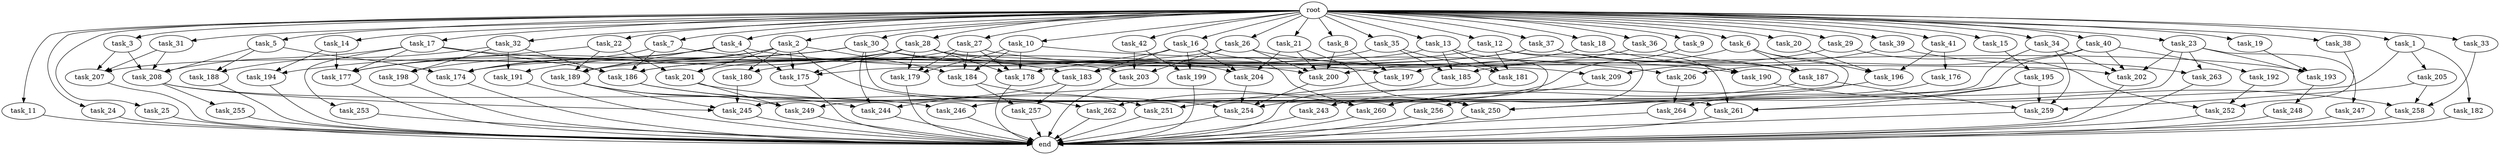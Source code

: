 digraph G {
  root [size="0.000000"];
  task_1 [size="1.024000"];
  task_2 [size="1.024000"];
  task_3 [size="1.024000"];
  task_4 [size="1.024000"];
  task_5 [size="1.024000"];
  task_6 [size="1.024000"];
  task_7 [size="1.024000"];
  task_8 [size="1.024000"];
  task_9 [size="1.024000"];
  task_10 [size="1.024000"];
  task_11 [size="1.024000"];
  task_12 [size="1.024000"];
  task_13 [size="1.024000"];
  task_14 [size="1.024000"];
  task_15 [size="1.024000"];
  task_16 [size="1.024000"];
  task_17 [size="1.024000"];
  task_18 [size="1.024000"];
  task_19 [size="1.024000"];
  task_20 [size="1.024000"];
  task_21 [size="1.024000"];
  task_22 [size="1.024000"];
  task_23 [size="1.024000"];
  task_24 [size="1.024000"];
  task_25 [size="1.024000"];
  task_26 [size="1.024000"];
  task_27 [size="1.024000"];
  task_28 [size="1.024000"];
  task_29 [size="1.024000"];
  task_30 [size="1.024000"];
  task_31 [size="1.024000"];
  task_32 [size="1.024000"];
  task_33 [size="1.024000"];
  task_34 [size="1.024000"];
  task_35 [size="1.024000"];
  task_36 [size="1.024000"];
  task_37 [size="1.024000"];
  task_38 [size="1.024000"];
  task_39 [size="1.024000"];
  task_40 [size="1.024000"];
  task_41 [size="1.024000"];
  task_42 [size="1.024000"];
  task_174 [size="1047972020.224000"];
  task_175 [size="609885356.032000"];
  task_176 [size="858993459.200000"];
  task_177 [size="1005022347.264000"];
  task_178 [size="979252543.488000"];
  task_179 [size="764504178.688000"];
  task_180 [size="386547056.640000"];
  task_181 [size="1185410973.696000"];
  task_182 [size="34359738.368000"];
  task_183 [size="1082331758.592000"];
  task_184 [size="420906795.008000"];
  task_185 [size="670014898.176000"];
  task_186 [size="1305670057.984000"];
  task_187 [size="1194000908.288000"];
  task_188 [size="1554778161.152000"];
  task_189 [size="1357209665.536000"];
  task_190 [size="850403524.608000"];
  task_191 [size="1245540515.840000"];
  task_192 [size="214748364.800000"];
  task_193 [size="592705486.848000"];
  task_194 [size="1005022347.264000"];
  task_195 [size="309237645.312000"];
  task_196 [size="1769526525.952000"];
  task_197 [size="1151051235.328000"];
  task_198 [size="1116691496.960000"];
  task_199 [size="446676598.784000"];
  task_200 [size="1030792151.040000"];
  task_201 [size="807453851.648000"];
  task_202 [size="1194000908.288000"];
  task_203 [size="764504178.688000"];
  task_204 [size="807453851.648000"];
  task_205 [size="34359738.368000"];
  task_206 [size="523986010.112000"];
  task_207 [size="1417339207.680000"];
  task_208 [size="1889785610.240000"];
  task_209 [size="1245540515.840000"];
  task_243 [size="635655159.808000"];
  task_244 [size="1185410973.696000"];
  task_245 [size="850403524.608000"];
  task_246 [size="292057776.128000"];
  task_247 [size="137438953.472000"];
  task_248 [size="309237645.312000"];
  task_249 [size="901943132.160000"];
  task_250 [size="1709396983.808000"];
  task_251 [size="773094113.280000"];
  task_252 [size="1589137899.520000"];
  task_253 [size="34359738.368000"];
  task_254 [size="1709396983.808000"];
  task_255 [size="77309411.328000"];
  task_256 [size="549755813.888000"];
  task_257 [size="1116691496.960000"];
  task_258 [size="661424963.584000"];
  task_259 [size="1778116460.544000"];
  task_260 [size="1494648619.008000"];
  task_261 [size="1992864825.344000"];
  task_262 [size="111669149.696000"];
  task_263 [size="833223655.424000"];
  task_264 [size="833223655.424000"];
  end [size="0.000000"];

  root -> task_1 [size="1.000000"];
  root -> task_2 [size="1.000000"];
  root -> task_3 [size="1.000000"];
  root -> task_4 [size="1.000000"];
  root -> task_5 [size="1.000000"];
  root -> task_6 [size="1.000000"];
  root -> task_7 [size="1.000000"];
  root -> task_8 [size="1.000000"];
  root -> task_9 [size="1.000000"];
  root -> task_10 [size="1.000000"];
  root -> task_11 [size="1.000000"];
  root -> task_12 [size="1.000000"];
  root -> task_13 [size="1.000000"];
  root -> task_14 [size="1.000000"];
  root -> task_15 [size="1.000000"];
  root -> task_16 [size="1.000000"];
  root -> task_17 [size="1.000000"];
  root -> task_18 [size="1.000000"];
  root -> task_19 [size="1.000000"];
  root -> task_20 [size="1.000000"];
  root -> task_21 [size="1.000000"];
  root -> task_22 [size="1.000000"];
  root -> task_23 [size="1.000000"];
  root -> task_24 [size="1.000000"];
  root -> task_25 [size="1.000000"];
  root -> task_26 [size="1.000000"];
  root -> task_27 [size="1.000000"];
  root -> task_28 [size="1.000000"];
  root -> task_29 [size="1.000000"];
  root -> task_30 [size="1.000000"];
  root -> task_31 [size="1.000000"];
  root -> task_32 [size="1.000000"];
  root -> task_33 [size="1.000000"];
  root -> task_34 [size="1.000000"];
  root -> task_35 [size="1.000000"];
  root -> task_36 [size="1.000000"];
  root -> task_37 [size="1.000000"];
  root -> task_38 [size="1.000000"];
  root -> task_39 [size="1.000000"];
  root -> task_40 [size="1.000000"];
  root -> task_41 [size="1.000000"];
  root -> task_42 [size="1.000000"];
  task_1 -> task_182 [size="33554432.000000"];
  task_1 -> task_205 [size="33554432.000000"];
  task_1 -> task_261 [size="33554432.000000"];
  task_2 -> task_174 [size="75497472.000000"];
  task_2 -> task_175 [size="75497472.000000"];
  task_2 -> task_180 [size="75497472.000000"];
  task_2 -> task_184 [size="75497472.000000"];
  task_2 -> task_189 [size="75497472.000000"];
  task_2 -> task_201 [size="75497472.000000"];
  task_2 -> task_250 [size="75497472.000000"];
  task_3 -> task_207 [size="838860800.000000"];
  task_3 -> task_208 [size="838860800.000000"];
  task_4 -> task_174 [size="33554432.000000"];
  task_4 -> task_175 [size="33554432.000000"];
  task_4 -> task_177 [size="33554432.000000"];
  task_4 -> task_189 [size="33554432.000000"];
  task_4 -> task_197 [size="33554432.000000"];
  task_5 -> task_174 [size="838860800.000000"];
  task_5 -> task_188 [size="838860800.000000"];
  task_5 -> task_208 [size="838860800.000000"];
  task_6 -> task_187 [size="679477248.000000"];
  task_6 -> task_196 [size="679477248.000000"];
  task_6 -> task_197 [size="679477248.000000"];
  task_6 -> task_250 [size="679477248.000000"];
  task_7 -> task_177 [size="75497472.000000"];
  task_7 -> task_183 [size="75497472.000000"];
  task_7 -> task_186 [size="75497472.000000"];
  task_8 -> task_197 [size="411041792.000000"];
  task_8 -> task_200 [size="411041792.000000"];
  task_9 -> task_254 [size="838860800.000000"];
  task_10 -> task_178 [size="301989888.000000"];
  task_10 -> task_179 [size="301989888.000000"];
  task_10 -> task_184 [size="301989888.000000"];
  task_10 -> task_206 [size="301989888.000000"];
  task_11 -> end [size="1.000000"];
  task_12 -> task_181 [size="536870912.000000"];
  task_12 -> task_189 [size="536870912.000000"];
  task_12 -> task_256 [size="536870912.000000"];
  task_12 -> task_261 [size="536870912.000000"];
  task_13 -> task_181 [size="411041792.000000"];
  task_13 -> task_185 [size="411041792.000000"];
  task_13 -> task_186 [size="411041792.000000"];
  task_13 -> task_243 [size="411041792.000000"];
  task_14 -> task_177 [size="301989888.000000"];
  task_14 -> task_194 [size="301989888.000000"];
  task_15 -> task_195 [size="301989888.000000"];
  task_16 -> task_180 [size="301989888.000000"];
  task_16 -> task_183 [size="301989888.000000"];
  task_16 -> task_199 [size="301989888.000000"];
  task_16 -> task_204 [size="301989888.000000"];
  task_16 -> task_260 [size="301989888.000000"];
  task_17 -> task_177 [size="33554432.000000"];
  task_17 -> task_186 [size="33554432.000000"];
  task_17 -> task_200 [size="33554432.000000"];
  task_17 -> task_208 [size="33554432.000000"];
  task_17 -> task_253 [size="33554432.000000"];
  task_18 -> task_183 [size="679477248.000000"];
  task_18 -> task_190 [size="679477248.000000"];
  task_19 -> task_193 [size="411041792.000000"];
  task_20 -> task_196 [size="209715200.000000"];
  task_21 -> task_200 [size="75497472.000000"];
  task_21 -> task_204 [size="75497472.000000"];
  task_21 -> task_250 [size="75497472.000000"];
  task_22 -> task_189 [size="679477248.000000"];
  task_22 -> task_194 [size="679477248.000000"];
  task_22 -> task_201 [size="679477248.000000"];
  task_23 -> task_193 [size="134217728.000000"];
  task_23 -> task_202 [size="134217728.000000"];
  task_23 -> task_247 [size="134217728.000000"];
  task_23 -> task_249 [size="134217728.000000"];
  task_23 -> task_263 [size="134217728.000000"];
  task_24 -> end [size="1.000000"];
  task_25 -> end [size="1.000000"];
  task_26 -> task_174 [size="75497472.000000"];
  task_26 -> task_190 [size="75497472.000000"];
  task_26 -> task_200 [size="75497472.000000"];
  task_26 -> task_203 [size="75497472.000000"];
  task_27 -> task_178 [size="33554432.000000"];
  task_27 -> task_179 [size="33554432.000000"];
  task_27 -> task_184 [size="33554432.000000"];
  task_27 -> task_193 [size="33554432.000000"];
  task_27 -> task_201 [size="33554432.000000"];
  task_28 -> task_175 [size="411041792.000000"];
  task_28 -> task_178 [size="411041792.000000"];
  task_28 -> task_179 [size="411041792.000000"];
  task_28 -> task_198 [size="411041792.000000"];
  task_28 -> task_202 [size="411041792.000000"];
  task_28 -> task_204 [size="411041792.000000"];
  task_28 -> task_207 [size="411041792.000000"];
  task_29 -> task_185 [size="33554432.000000"];
  task_29 -> task_252 [size="33554432.000000"];
  task_30 -> task_177 [size="536870912.000000"];
  task_30 -> task_191 [size="536870912.000000"];
  task_30 -> task_203 [size="536870912.000000"];
  task_30 -> task_209 [size="536870912.000000"];
  task_30 -> task_244 [size="536870912.000000"];
  task_30 -> task_261 [size="536870912.000000"];
  task_31 -> task_207 [size="134217728.000000"];
  task_31 -> task_208 [size="134217728.000000"];
  task_32 -> task_186 [size="679477248.000000"];
  task_32 -> task_188 [size="679477248.000000"];
  task_32 -> task_191 [size="679477248.000000"];
  task_32 -> task_198 [size="679477248.000000"];
  task_33 -> task_258 [size="33554432.000000"];
  task_34 -> task_202 [size="411041792.000000"];
  task_34 -> task_245 [size="411041792.000000"];
  task_34 -> task_259 [size="411041792.000000"];
  task_35 -> task_178 [size="209715200.000000"];
  task_35 -> task_181 [size="209715200.000000"];
  task_35 -> task_185 [size="209715200.000000"];
  task_36 -> task_187 [size="411041792.000000"];
  task_36 -> task_200 [size="411041792.000000"];
  task_37 -> task_175 [size="75497472.000000"];
  task_37 -> task_186 [size="75497472.000000"];
  task_37 -> task_187 [size="75497472.000000"];
  task_37 -> task_190 [size="75497472.000000"];
  task_38 -> task_252 [size="838860800.000000"];
  task_39 -> task_209 [size="679477248.000000"];
  task_39 -> task_263 [size="679477248.000000"];
  task_40 -> task_192 [size="209715200.000000"];
  task_40 -> task_202 [size="209715200.000000"];
  task_40 -> task_206 [size="209715200.000000"];
  task_40 -> task_246 [size="209715200.000000"];
  task_41 -> task_176 [size="838860800.000000"];
  task_41 -> task_196 [size="838860800.000000"];
  task_42 -> task_199 [size="134217728.000000"];
  task_42 -> task_203 [size="134217728.000000"];
  task_174 -> end [size="1.000000"];
  task_175 -> end [size="1.000000"];
  task_176 -> task_264 [size="679477248.000000"];
  task_177 -> end [size="1.000000"];
  task_178 -> end [size="1.000000"];
  task_179 -> end [size="1.000000"];
  task_180 -> task_245 [size="134217728.000000"];
  task_181 -> end [size="1.000000"];
  task_182 -> end [size="1.000000"];
  task_183 -> task_244 [size="411041792.000000"];
  task_183 -> task_257 [size="411041792.000000"];
  task_184 -> task_251 [size="679477248.000000"];
  task_184 -> task_257 [size="679477248.000000"];
  task_185 -> task_262 [size="33554432.000000"];
  task_186 -> task_254 [size="75497472.000000"];
  task_186 -> task_262 [size="75497472.000000"];
  task_187 -> task_259 [size="411041792.000000"];
  task_187 -> task_260 [size="411041792.000000"];
  task_188 -> end [size="1.000000"];
  task_189 -> task_244 [size="209715200.000000"];
  task_189 -> task_245 [size="209715200.000000"];
  task_189 -> task_249 [size="209715200.000000"];
  task_190 -> task_258 [size="536870912.000000"];
  task_191 -> end [size="1.000000"];
  task_192 -> task_252 [size="679477248.000000"];
  task_193 -> task_248 [size="301989888.000000"];
  task_194 -> end [size="1.000000"];
  task_195 -> task_250 [size="838860800.000000"];
  task_195 -> task_259 [size="838860800.000000"];
  task_195 -> task_261 [size="838860800.000000"];
  task_196 -> task_260 [size="209715200.000000"];
  task_197 -> task_251 [size="75497472.000000"];
  task_198 -> end [size="1.000000"];
  task_199 -> end [size="1.000000"];
  task_200 -> task_254 [size="679477248.000000"];
  task_201 -> task_249 [size="536870912.000000"];
  task_201 -> task_260 [size="536870912.000000"];
  task_202 -> end [size="1.000000"];
  task_203 -> end [size="1.000000"];
  task_204 -> task_254 [size="75497472.000000"];
  task_205 -> task_258 [size="75497472.000000"];
  task_205 -> task_259 [size="75497472.000000"];
  task_206 -> task_264 [size="134217728.000000"];
  task_207 -> end [size="1.000000"];
  task_208 -> task_245 [size="75497472.000000"];
  task_208 -> task_246 [size="75497472.000000"];
  task_208 -> task_255 [size="75497472.000000"];
  task_209 -> task_243 [size="209715200.000000"];
  task_243 -> end [size="1.000000"];
  task_244 -> end [size="1.000000"];
  task_245 -> end [size="1.000000"];
  task_246 -> end [size="1.000000"];
  task_247 -> end [size="1.000000"];
  task_248 -> end [size="1.000000"];
  task_249 -> end [size="1.000000"];
  task_250 -> end [size="1.000000"];
  task_251 -> end [size="1.000000"];
  task_252 -> end [size="1.000000"];
  task_253 -> end [size="1.000000"];
  task_254 -> end [size="1.000000"];
  task_255 -> end [size="1.000000"];
  task_256 -> end [size="1.000000"];
  task_257 -> end [size="1.000000"];
  task_258 -> end [size="1.000000"];
  task_259 -> end [size="1.000000"];
  task_260 -> end [size="1.000000"];
  task_261 -> end [size="1.000000"];
  task_262 -> end [size="1.000000"];
  task_263 -> end [size="1.000000"];
  task_264 -> end [size="1.000000"];
}

